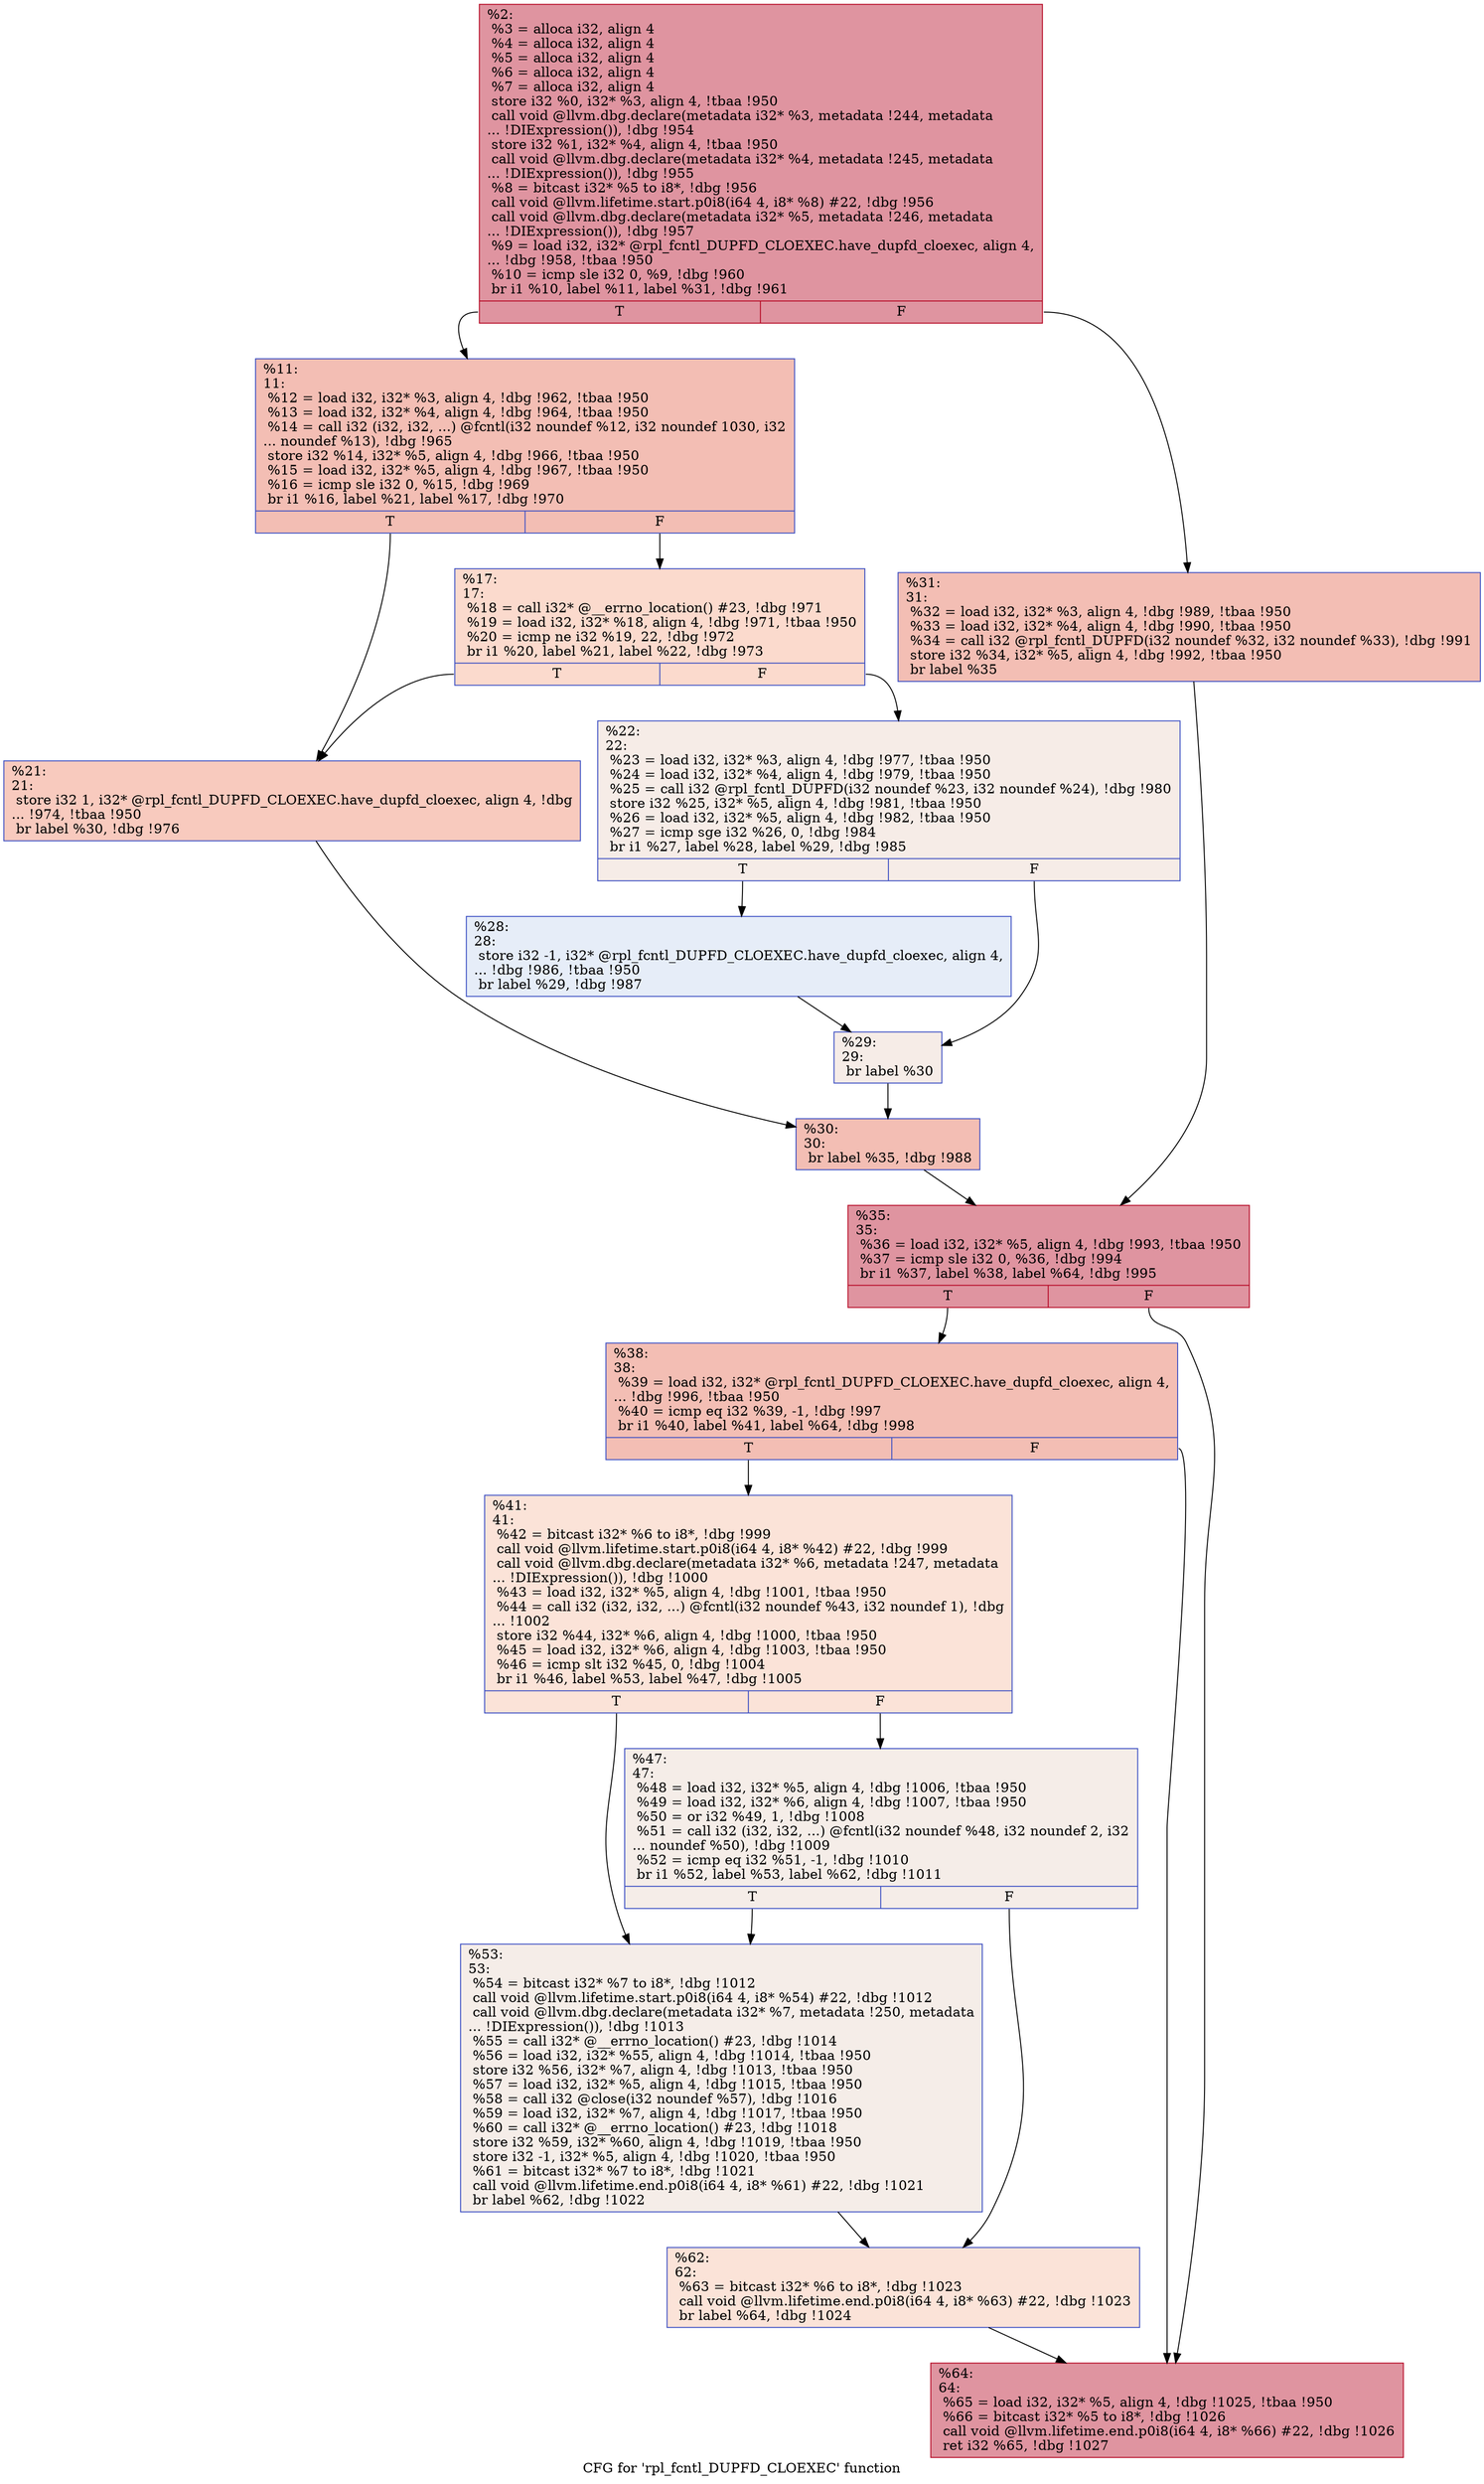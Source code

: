 digraph "CFG for 'rpl_fcntl_DUPFD_CLOEXEC' function" {
	label="CFG for 'rpl_fcntl_DUPFD_CLOEXEC' function";

	Node0x22f0b40 [shape=record,color="#b70d28ff", style=filled, fillcolor="#b70d2870",label="{%2:\l  %3 = alloca i32, align 4\l  %4 = alloca i32, align 4\l  %5 = alloca i32, align 4\l  %6 = alloca i32, align 4\l  %7 = alloca i32, align 4\l  store i32 %0, i32* %3, align 4, !tbaa !950\l  call void @llvm.dbg.declare(metadata i32* %3, metadata !244, metadata\l... !DIExpression()), !dbg !954\l  store i32 %1, i32* %4, align 4, !tbaa !950\l  call void @llvm.dbg.declare(metadata i32* %4, metadata !245, metadata\l... !DIExpression()), !dbg !955\l  %8 = bitcast i32* %5 to i8*, !dbg !956\l  call void @llvm.lifetime.start.p0i8(i64 4, i8* %8) #22, !dbg !956\l  call void @llvm.dbg.declare(metadata i32* %5, metadata !246, metadata\l... !DIExpression()), !dbg !957\l  %9 = load i32, i32* @rpl_fcntl_DUPFD_CLOEXEC.have_dupfd_cloexec, align 4,\l... !dbg !958, !tbaa !950\l  %10 = icmp sle i32 0, %9, !dbg !960\l  br i1 %10, label %11, label %31, !dbg !961\l|{<s0>T|<s1>F}}"];
	Node0x22f0b40:s0 -> Node0x22d3510;
	Node0x22f0b40:s1 -> Node0x22d3740;
	Node0x22d3510 [shape=record,color="#3d50c3ff", style=filled, fillcolor="#e36c5570",label="{%11:\l11:                                               \l  %12 = load i32, i32* %3, align 4, !dbg !962, !tbaa !950\l  %13 = load i32, i32* %4, align 4, !dbg !964, !tbaa !950\l  %14 = call i32 (i32, i32, ...) @fcntl(i32 noundef %12, i32 noundef 1030, i32\l... noundef %13), !dbg !965\l  store i32 %14, i32* %5, align 4, !dbg !966, !tbaa !950\l  %15 = load i32, i32* %5, align 4, !dbg !967, !tbaa !950\l  %16 = icmp sle i32 0, %15, !dbg !969\l  br i1 %16, label %21, label %17, !dbg !970\l|{<s0>T|<s1>F}}"];
	Node0x22d3510:s0 -> Node0x22d35b0;
	Node0x22d3510:s1 -> Node0x22d3560;
	Node0x22d3560 [shape=record,color="#3d50c3ff", style=filled, fillcolor="#f7ac8e70",label="{%17:\l17:                                               \l  %18 = call i32* @__errno_location() #23, !dbg !971\l  %19 = load i32, i32* %18, align 4, !dbg !971, !tbaa !950\l  %20 = icmp ne i32 %19, 22, !dbg !972\l  br i1 %20, label %21, label %22, !dbg !973\l|{<s0>T|<s1>F}}"];
	Node0x22d3560:s0 -> Node0x22d35b0;
	Node0x22d3560:s1 -> Node0x22d3600;
	Node0x22d35b0 [shape=record,color="#3d50c3ff", style=filled, fillcolor="#ef886b70",label="{%21:\l21:                                               \l  store i32 1, i32* @rpl_fcntl_DUPFD_CLOEXEC.have_dupfd_cloexec, align 4, !dbg\l... !974, !tbaa !950\l  br label %30, !dbg !976\l}"];
	Node0x22d35b0 -> Node0x22d36f0;
	Node0x22d3600 [shape=record,color="#3d50c3ff", style=filled, fillcolor="#ead5c970",label="{%22:\l22:                                               \l  %23 = load i32, i32* %3, align 4, !dbg !977, !tbaa !950\l  %24 = load i32, i32* %4, align 4, !dbg !979, !tbaa !950\l  %25 = call i32 @rpl_fcntl_DUPFD(i32 noundef %23, i32 noundef %24), !dbg !980\l  store i32 %25, i32* %5, align 4, !dbg !981, !tbaa !950\l  %26 = load i32, i32* %5, align 4, !dbg !982, !tbaa !950\l  %27 = icmp sge i32 %26, 0, !dbg !984\l  br i1 %27, label %28, label %29, !dbg !985\l|{<s0>T|<s1>F}}"];
	Node0x22d3600:s0 -> Node0x22d3650;
	Node0x22d3600:s1 -> Node0x22d36a0;
	Node0x22d3650 [shape=record,color="#3d50c3ff", style=filled, fillcolor="#c7d7f070",label="{%28:\l28:                                               \l  store i32 -1, i32* @rpl_fcntl_DUPFD_CLOEXEC.have_dupfd_cloexec, align 4,\l... !dbg !986, !tbaa !950\l  br label %29, !dbg !987\l}"];
	Node0x22d3650 -> Node0x22d36a0;
	Node0x22d36a0 [shape=record,color="#3d50c3ff", style=filled, fillcolor="#ead5c970",label="{%29:\l29:                                               \l  br label %30\l}"];
	Node0x22d36a0 -> Node0x22d36f0;
	Node0x22d36f0 [shape=record,color="#3d50c3ff", style=filled, fillcolor="#e36c5570",label="{%30:\l30:                                               \l  br label %35, !dbg !988\l}"];
	Node0x22d36f0 -> Node0x22d3790;
	Node0x22d3740 [shape=record,color="#3d50c3ff", style=filled, fillcolor="#e36c5570",label="{%31:\l31:                                               \l  %32 = load i32, i32* %3, align 4, !dbg !989, !tbaa !950\l  %33 = load i32, i32* %4, align 4, !dbg !990, !tbaa !950\l  %34 = call i32 @rpl_fcntl_DUPFD(i32 noundef %32, i32 noundef %33), !dbg !991\l  store i32 %34, i32* %5, align 4, !dbg !992, !tbaa !950\l  br label %35\l}"];
	Node0x22d3740 -> Node0x22d3790;
	Node0x22d3790 [shape=record,color="#b70d28ff", style=filled, fillcolor="#b70d2870",label="{%35:\l35:                                               \l  %36 = load i32, i32* %5, align 4, !dbg !993, !tbaa !950\l  %37 = icmp sle i32 0, %36, !dbg !994\l  br i1 %37, label %38, label %64, !dbg !995\l|{<s0>T|<s1>F}}"];
	Node0x22d3790:s0 -> Node0x22d37e0;
	Node0x22d3790:s1 -> Node0x22d3970;
	Node0x22d37e0 [shape=record,color="#3d50c3ff", style=filled, fillcolor="#e36c5570",label="{%38:\l38:                                               \l  %39 = load i32, i32* @rpl_fcntl_DUPFD_CLOEXEC.have_dupfd_cloexec, align 4,\l... !dbg !996, !tbaa !950\l  %40 = icmp eq i32 %39, -1, !dbg !997\l  br i1 %40, label %41, label %64, !dbg !998\l|{<s0>T|<s1>F}}"];
	Node0x22d37e0:s0 -> Node0x22d3830;
	Node0x22d37e0:s1 -> Node0x22d3970;
	Node0x22d3830 [shape=record,color="#3d50c3ff", style=filled, fillcolor="#f6bfa670",label="{%41:\l41:                                               \l  %42 = bitcast i32* %6 to i8*, !dbg !999\l  call void @llvm.lifetime.start.p0i8(i64 4, i8* %42) #22, !dbg !999\l  call void @llvm.dbg.declare(metadata i32* %6, metadata !247, metadata\l... !DIExpression()), !dbg !1000\l  %43 = load i32, i32* %5, align 4, !dbg !1001, !tbaa !950\l  %44 = call i32 (i32, i32, ...) @fcntl(i32 noundef %43, i32 noundef 1), !dbg\l... !1002\l  store i32 %44, i32* %6, align 4, !dbg !1000, !tbaa !950\l  %45 = load i32, i32* %6, align 4, !dbg !1003, !tbaa !950\l  %46 = icmp slt i32 %45, 0, !dbg !1004\l  br i1 %46, label %53, label %47, !dbg !1005\l|{<s0>T|<s1>F}}"];
	Node0x22d3830:s0 -> Node0x22d38d0;
	Node0x22d3830:s1 -> Node0x22d3880;
	Node0x22d3880 [shape=record,color="#3d50c3ff", style=filled, fillcolor="#e8d6cc70",label="{%47:\l47:                                               \l  %48 = load i32, i32* %5, align 4, !dbg !1006, !tbaa !950\l  %49 = load i32, i32* %6, align 4, !dbg !1007, !tbaa !950\l  %50 = or i32 %49, 1, !dbg !1008\l  %51 = call i32 (i32, i32, ...) @fcntl(i32 noundef %48, i32 noundef 2, i32\l... noundef %50), !dbg !1009\l  %52 = icmp eq i32 %51, -1, !dbg !1010\l  br i1 %52, label %53, label %62, !dbg !1011\l|{<s0>T|<s1>F}}"];
	Node0x22d3880:s0 -> Node0x22d38d0;
	Node0x22d3880:s1 -> Node0x22d3920;
	Node0x22d38d0 [shape=record,color="#3d50c3ff", style=filled, fillcolor="#e8d6cc70",label="{%53:\l53:                                               \l  %54 = bitcast i32* %7 to i8*, !dbg !1012\l  call void @llvm.lifetime.start.p0i8(i64 4, i8* %54) #22, !dbg !1012\l  call void @llvm.dbg.declare(metadata i32* %7, metadata !250, metadata\l... !DIExpression()), !dbg !1013\l  %55 = call i32* @__errno_location() #23, !dbg !1014\l  %56 = load i32, i32* %55, align 4, !dbg !1014, !tbaa !950\l  store i32 %56, i32* %7, align 4, !dbg !1013, !tbaa !950\l  %57 = load i32, i32* %5, align 4, !dbg !1015, !tbaa !950\l  %58 = call i32 @close(i32 noundef %57), !dbg !1016\l  %59 = load i32, i32* %7, align 4, !dbg !1017, !tbaa !950\l  %60 = call i32* @__errno_location() #23, !dbg !1018\l  store i32 %59, i32* %60, align 4, !dbg !1019, !tbaa !950\l  store i32 -1, i32* %5, align 4, !dbg !1020, !tbaa !950\l  %61 = bitcast i32* %7 to i8*, !dbg !1021\l  call void @llvm.lifetime.end.p0i8(i64 4, i8* %61) #22, !dbg !1021\l  br label %62, !dbg !1022\l}"];
	Node0x22d38d0 -> Node0x22d3920;
	Node0x22d3920 [shape=record,color="#3d50c3ff", style=filled, fillcolor="#f6bfa670",label="{%62:\l62:                                               \l  %63 = bitcast i32* %6 to i8*, !dbg !1023\l  call void @llvm.lifetime.end.p0i8(i64 4, i8* %63) #22, !dbg !1023\l  br label %64, !dbg !1024\l}"];
	Node0x22d3920 -> Node0x22d3970;
	Node0x22d3970 [shape=record,color="#b70d28ff", style=filled, fillcolor="#b70d2870",label="{%64:\l64:                                               \l  %65 = load i32, i32* %5, align 4, !dbg !1025, !tbaa !950\l  %66 = bitcast i32* %5 to i8*, !dbg !1026\l  call void @llvm.lifetime.end.p0i8(i64 4, i8* %66) #22, !dbg !1026\l  ret i32 %65, !dbg !1027\l}"];
}
